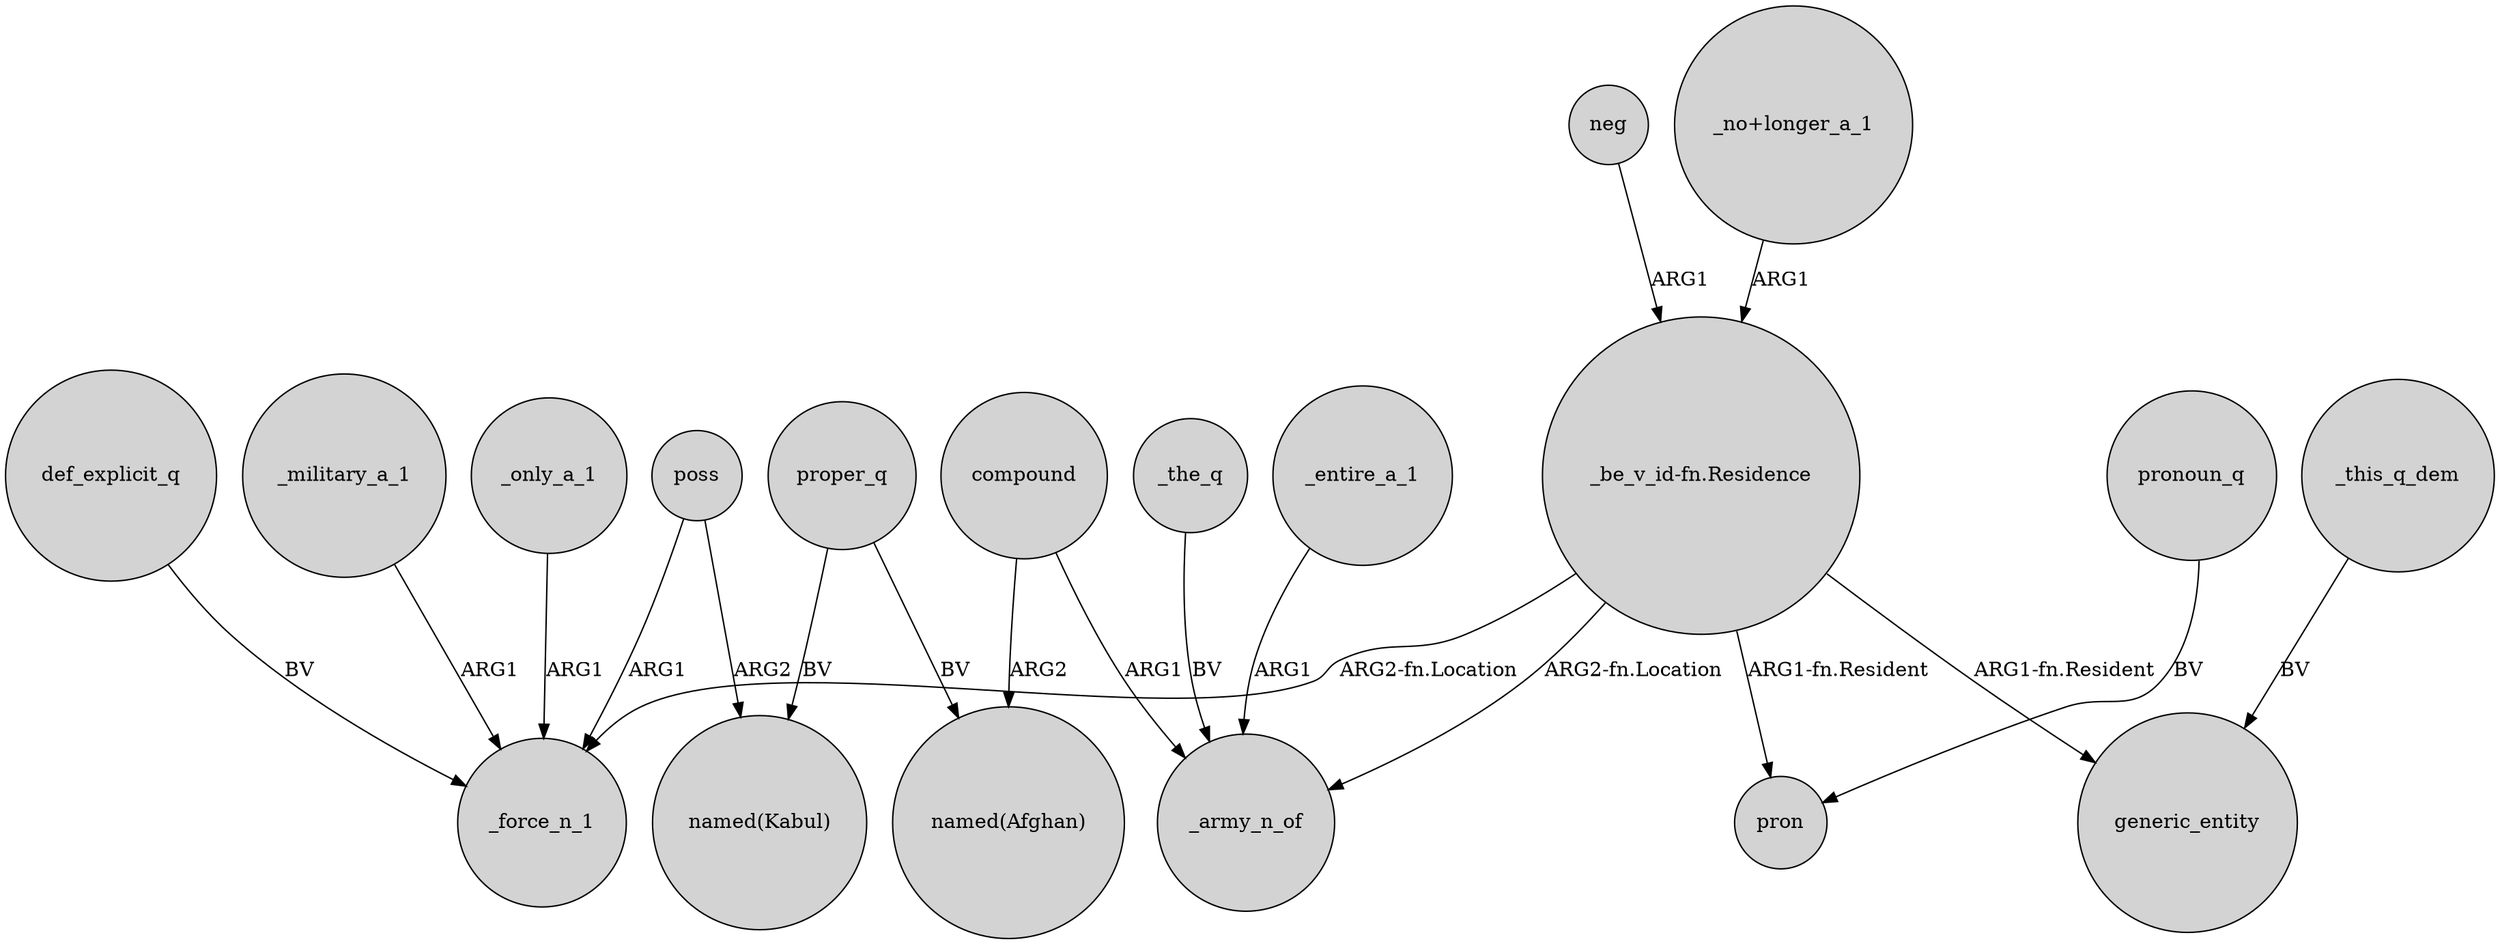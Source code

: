 digraph {
	node [shape=circle style=filled]
	_the_q -> _army_n_of [label=BV]
	"_be_v_id-fn.Residence" -> _force_n_1 [label="ARG2-fn.Location"]
	def_explicit_q -> _force_n_1 [label=BV]
	"_be_v_id-fn.Residence" -> pron [label="ARG1-fn.Resident"]
	pronoun_q -> pron [label=BV]
	_entire_a_1 -> _army_n_of [label=ARG1]
	_military_a_1 -> _force_n_1 [label=ARG1]
	_this_q_dem -> generic_entity [label=BV]
	"_be_v_id-fn.Residence" -> _army_n_of [label="ARG2-fn.Location"]
	_only_a_1 -> _force_n_1 [label=ARG1]
	neg -> "_be_v_id-fn.Residence" [label=ARG1]
	proper_q -> "named(Kabul)" [label=BV]
	poss -> _force_n_1 [label=ARG1]
	compound -> _army_n_of [label=ARG1]
	poss -> "named(Kabul)" [label=ARG2]
	"_no+longer_a_1" -> "_be_v_id-fn.Residence" [label=ARG1]
	compound -> "named(Afghan)" [label=ARG2]
	proper_q -> "named(Afghan)" [label=BV]
	"_be_v_id-fn.Residence" -> generic_entity [label="ARG1-fn.Resident"]
}

